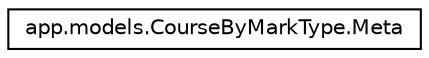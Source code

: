 digraph "Graphical Class Hierarchy"
{
 // LATEX_PDF_SIZE
  edge [fontname="Helvetica",fontsize="10",labelfontname="Helvetica",labelfontsize="10"];
  node [fontname="Helvetica",fontsize="10",shape=record];
  rankdir="LR";
  Node0 [label="app.models.CourseByMarkType.Meta",height=0.2,width=0.4,color="black", fillcolor="white", style="filled",URL="$classapp_1_1models_1_1CourseByMarkType_1_1Meta.html",tooltip=" "];
}
